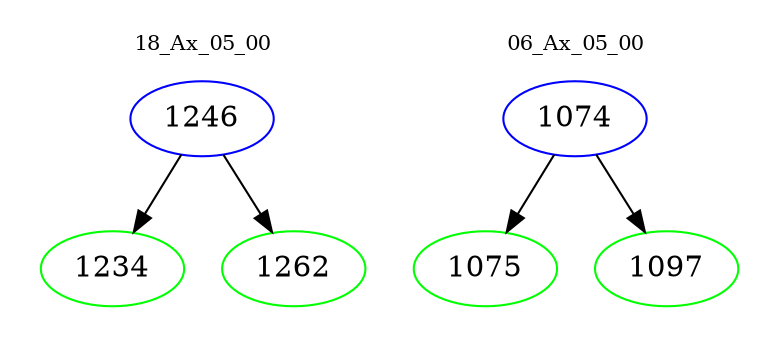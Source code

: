 digraph{
subgraph cluster_0 {
color = white
label = "18_Ax_05_00";
fontsize=10;
T0_1246 [label="1246", color="blue"]
T0_1246 -> T0_1234 [color="black"]
T0_1234 [label="1234", color="green"]
T0_1246 -> T0_1262 [color="black"]
T0_1262 [label="1262", color="green"]
}
subgraph cluster_1 {
color = white
label = "06_Ax_05_00";
fontsize=10;
T1_1074 [label="1074", color="blue"]
T1_1074 -> T1_1075 [color="black"]
T1_1075 [label="1075", color="green"]
T1_1074 -> T1_1097 [color="black"]
T1_1097 [label="1097", color="green"]
}
}
